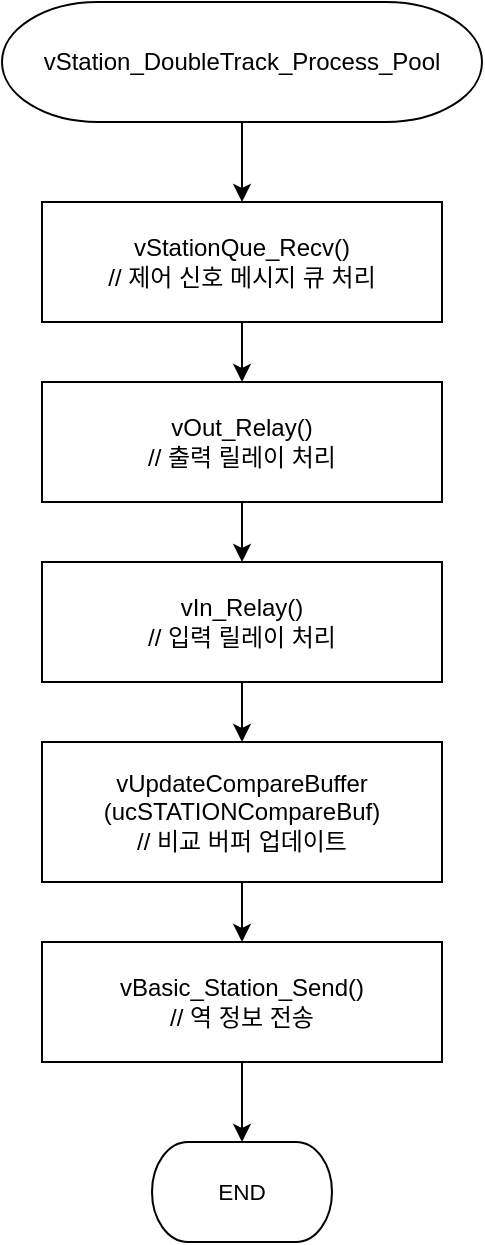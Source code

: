 <mxfile version="20.3.0" type="device" pages="6"><diagram id="Mw72gYNTIxRA7xC1fKOm" name="vStation_DoubleTrack_Process_Pool"><mxGraphModel dx="1209" dy="844" grid="1" gridSize="10" guides="1" tooltips="1" connect="1" arrows="1" fold="1" page="1" pageScale="1" pageWidth="827" pageHeight="1169" math="0" shadow="0"><root><mxCell id="0"/><mxCell id="1" parent="0"/><mxCell id="KJJLPHZBBApVoKO_tD0s-2" value="vStationQue_Recv()&#10;// 제어 신호 메시지 큐 처리" style="rounded=0;whiteSpace=wrap;html=1;strokeWidth=1;fontStyle=0;fillColor=none;strokeColor=#000000;" vertex="1" parent="1"><mxGeometry x="360" y="310" width="200" height="60" as="geometry"/></mxCell><mxCell id="KJJLPHZBBApVoKO_tD0s-3" value="vOut_Relay()&#10;// 출력 릴레이 처리" style="rounded=0;whiteSpace=wrap;html=1;strokeWidth=1;fontStyle=0;fillColor=none;strokeColor=#000000;" vertex="1" parent="1"><mxGeometry x="360" y="400" width="200" height="60" as="geometry"/></mxCell><mxCell id="KJJLPHZBBApVoKO_tD0s-4" value="vIn_Relay()&#10;// 입력 릴레이 처리" style="rounded=0;whiteSpace=wrap;html=1;strokeWidth=1;fontStyle=0;fillColor=none;strokeColor=#000000;" vertex="1" parent="1"><mxGeometry x="360" y="490" width="200" height="60" as="geometry"/></mxCell><mxCell id="KJJLPHZBBApVoKO_tD0s-5" value="vUpdateCompareBuffer&#10;(ucSTATIONCompareBuf)&#10;// 비교 버퍼 업데이트" style="rounded=0;whiteSpace=wrap;html=1;strokeWidth=1;fontStyle=0;fillColor=none;strokeColor=#000000;" vertex="1" parent="1"><mxGeometry x="360" y="580" width="200" height="70" as="geometry"/></mxCell><mxCell id="KJJLPHZBBApVoKO_tD0s-6" value="vBasic_Station_Send()&lt;br&gt;// 역 정보 전송" style="rounded=0;whiteSpace=wrap;html=1;strokeWidth=1;fontStyle=0;fillColor=none;strokeColor=#000000;" vertex="1" parent="1"><mxGeometry x="360" y="680" width="200" height="60" as="geometry"/></mxCell><mxCell id="KJJLPHZBBApVoKO_tD0s-8" value="" style="endArrow=classic;html=1;rounded=0;exitX=0.5;exitY=1;exitDx=0;exitDy=0;entryX=0.5;entryY=0;entryDx=0;entryDy=0;" edge="1" parent="1" target="KJJLPHZBBApVoKO_tD0s-2"><mxGeometry width="50" height="50" relative="1" as="geometry"><mxPoint x="460" y="270" as="sourcePoint"/><mxPoint x="460" y="310" as="targetPoint"/></mxGeometry></mxCell><mxCell id="KJJLPHZBBApVoKO_tD0s-9" value="" style="endArrow=classic;html=1;rounded=0;exitX=0.5;exitY=1;exitDx=0;exitDy=0;entryX=0.5;entryY=0;entryDx=0;entryDy=0;" edge="1" parent="1" source="KJJLPHZBBApVoKO_tD0s-2" target="KJJLPHZBBApVoKO_tD0s-3"><mxGeometry width="50" height="50" relative="1" as="geometry"><mxPoint x="460" y="370" as="sourcePoint"/><mxPoint x="460" y="400" as="targetPoint"/></mxGeometry></mxCell><mxCell id="KJJLPHZBBApVoKO_tD0s-10" value="" style="endArrow=classic;html=1;rounded=0;exitX=0.5;exitY=1;exitDx=0;exitDy=0;entryX=0.5;entryY=0;entryDx=0;entryDy=0;" edge="1" parent="1" source="KJJLPHZBBApVoKO_tD0s-3" target="KJJLPHZBBApVoKO_tD0s-4"><mxGeometry width="50" height="50" relative="1" as="geometry"><mxPoint x="460" y="460" as="sourcePoint"/><mxPoint x="460" y="490" as="targetPoint"/></mxGeometry></mxCell><mxCell id="KJJLPHZBBApVoKO_tD0s-11" value="" style="endArrow=classic;html=1;rounded=0;exitX=0.5;exitY=1;exitDx=0;exitDy=0;entryX=0.5;entryY=0;entryDx=0;entryDy=0;" edge="1" parent="1" source="KJJLPHZBBApVoKO_tD0s-4" target="KJJLPHZBBApVoKO_tD0s-5"><mxGeometry width="50" height="50" relative="1" as="geometry"><mxPoint x="460" y="550" as="sourcePoint"/><mxPoint x="460" y="580" as="targetPoint"/></mxGeometry></mxCell><mxCell id="KJJLPHZBBApVoKO_tD0s-12" value="" style="endArrow=classic;html=1;rounded=0;exitX=0.5;exitY=1;exitDx=0;exitDy=0;entryX=0.5;entryY=0;entryDx=0;entryDy=0;" edge="1" parent="1" source="KJJLPHZBBApVoKO_tD0s-5" target="KJJLPHZBBApVoKO_tD0s-6"><mxGeometry width="50" height="50" relative="1" as="geometry"><mxPoint x="460" y="650" as="sourcePoint"/><mxPoint x="460" y="680" as="targetPoint"/></mxGeometry></mxCell><mxCell id="KJJLPHZBBApVoKO_tD0s-13" value="" style="endArrow=classic;html=1;rounded=0;exitX=0.5;exitY=1;exitDx=0;exitDy=0;entryX=0.5;entryY=0;entryDx=0;entryDy=0;" edge="1" parent="1" source="KJJLPHZBBApVoKO_tD0s-6"><mxGeometry width="50" height="50" relative="1" as="geometry"><mxPoint x="460" y="740" as="sourcePoint"/><mxPoint x="460" y="780" as="targetPoint"/></mxGeometry></mxCell><UserObject label="&lt;div style=&quot;&quot;&gt;&lt;font style=&quot;direction: ltr; line-height: 120%; opacity: 1;&quot;&gt;vStation_DoubleTrack_Process_Pool&lt;br&gt;&lt;/font&gt;&lt;/div&gt;" tags="순서도" id="4Ixcv3dl1I4CXj7AQlyu-1"><mxCell style="verticalAlign=middle;align=center;overflow=width;vsdxID=2;fillColor=#FFFFFF;gradientColor=none;shape=stencil(tVLLDsIgEPwajiQIMfFe638Qu22JCM2Ctv69kK0Rm9qDibeZndkXC1NV6PUATIoQ0V9gNE3smToyKY3rAU1MiKmaqar1CB36m2uIDzo7M7r6e64wUZ4UOUWKB9GdIH4irzWu8B42vRrPScNFXZzN+5mvl3qJXE8mcPRRR+Pdh2Y1dsBTE95a3c0TkBRGgKEIb6wg1/r+ssCXd/vLCgm8z9caa+n6pb48dwrRV1H1Ew==);strokeColor=#000000;spacingTop=-1;spacingBottom=-1;spacingLeft=-1;spacingRight=-1;points=[[0.5,1,0],[0.5,0,0],[0,0.5,0],[1,0.5,0]];labelBackgroundColor=none;rounded=0;html=1;whiteSpace=wrap;strokeWidth=1;fontStyle=0" vertex="1" parent="1"><mxGeometry x="340" y="210" width="240" height="60" as="geometry"/></mxCell></UserObject><UserObject label="&lt;div style=&quot;font-size: 1px&quot;&gt;&lt;font style=&quot;font-size:11.29px;font-family:Arial;color:#000000;direction:ltr;letter-spacing:0px;line-height:120%;opacity:1&quot;&gt;END&lt;br&gt;&lt;/font&gt;&lt;/div&gt;" tags="순서도" id="RFr1fc72QmVReyYDJukI-1"><mxCell style="verticalAlign=middle;align=center;overflow=width;vsdxID=77;fillColor=#FFFFFF;gradientColor=none;shape=stencil(tVLLDsIgEPwajiQIMfFe638Qu22JCM2Ctv69kK0Rm9qDibeZndkXC1NV6PUATIoQ0V9gNE3smToyKY3rAU1MiKmaqar1CB36m2uIDzo7M7r6e64wUZ4UOUWKB9GdIH4irzWu8B42vRrPScNFXZzN+5mvl3qJXE8mcPRRR+Pdh2Y1dsBTE95a3c0TkBRGgKEIb6wg1/r+ssCXd/vLCgm8z9caa+n6pb48dwrRV1H1Ew==);strokeColor=#000000;spacingTop=-1;spacingBottom=-1;spacingLeft=-1;spacingRight=-1;points=[[0.5,1,0],[0.5,0,0],[0,0.5,0],[1,0.5,0]];labelBackgroundColor=none;rounded=0;html=1;whiteSpace=wrap;strokeWidth=1;fontStyle=0" vertex="1" parent="1"><mxGeometry x="415" y="780" width="90" height="50" as="geometry"/></mxCell></UserObject></root></mxGraphModel></diagram><diagram name="vStation_SingleTrack_Process_Pool" id="Uiw_MNGeeiL1A5l9mvgg"><mxGraphModel dx="1209" dy="844" grid="1" gridSize="10" guides="1" tooltips="1" connect="1" arrows="1" fold="1" page="1" pageScale="1" pageWidth="827" pageHeight="1169" math="0" shadow="0"><root><mxCell id="Qdod-6pw_Z5hdFbJLhx--0"/><mxCell id="Qdod-6pw_Z5hdFbJLhx--1" parent="Qdod-6pw_Z5hdFbJLhx--0"/><mxCell id="Qdod-6pw_Z5hdFbJLhx--2" value="vStationQue_Recv()&#10;// 제어 신호 메시지 큐 처리" style="rounded=0;whiteSpace=wrap;html=1;strokeWidth=1;fontStyle=0;fillColor=none;strokeColor=#000000;" vertex="1" parent="Qdod-6pw_Z5hdFbJLhx--1"><mxGeometry x="360" y="310" width="200" height="60" as="geometry"/></mxCell><mxCell id="Qdod-6pw_Z5hdFbJLhx--3" value="vOut_Relay()&#10;// 출력 릴레이 처리" style="rounded=0;whiteSpace=wrap;html=1;strokeWidth=1;fontStyle=0;fillColor=none;strokeColor=#000000;" vertex="1" parent="Qdod-6pw_Z5hdFbJLhx--1"><mxGeometry x="360" y="400" width="200" height="60" as="geometry"/></mxCell><mxCell id="Qdod-6pw_Z5hdFbJLhx--4" value="vIn_Relay()&#10;// 입력 릴레이 처리" style="rounded=0;whiteSpace=wrap;html=1;strokeWidth=1;fontStyle=0;fillColor=none;strokeColor=#000000;" vertex="1" parent="Qdod-6pw_Z5hdFbJLhx--1"><mxGeometry x="360" y="490" width="200" height="60" as="geometry"/></mxCell><mxCell id="Qdod-6pw_Z5hdFbJLhx--5" value="vUpdateCompareBuffer&lt;br&gt;(ucSTA_SingleTrackCompareBuf)&lt;br&gt;// 비교 버퍼 업데이트" style="rounded=0;whiteSpace=wrap;html=1;strokeWidth=1;fontStyle=0;fillColor=none;strokeColor=#000000;" vertex="1" parent="Qdod-6pw_Z5hdFbJLhx--1"><mxGeometry x="360" y="580" width="200" height="70" as="geometry"/></mxCell><mxCell id="Qdod-6pw_Z5hdFbJLhx--6" value="vBasic_Station_Send()&lt;br&gt;// 역 정보 전송" style="rounded=0;whiteSpace=wrap;html=1;strokeWidth=1;fontStyle=0;fillColor=none;strokeColor=#000000;" vertex="1" parent="Qdod-6pw_Z5hdFbJLhx--1"><mxGeometry x="360" y="680" width="200" height="60" as="geometry"/></mxCell><mxCell id="Qdod-6pw_Z5hdFbJLhx--7" value="" style="endArrow=classic;html=1;rounded=0;exitX=0.5;exitY=1;exitDx=0;exitDy=0;entryX=0.5;entryY=0;entryDx=0;entryDy=0;" edge="1" parent="Qdod-6pw_Z5hdFbJLhx--1" target="Qdod-6pw_Z5hdFbJLhx--2"><mxGeometry width="50" height="50" relative="1" as="geometry"><mxPoint x="460" y="270" as="sourcePoint"/><mxPoint x="460" y="310" as="targetPoint"/></mxGeometry></mxCell><mxCell id="Qdod-6pw_Z5hdFbJLhx--8" value="" style="endArrow=classic;html=1;rounded=0;exitX=0.5;exitY=1;exitDx=0;exitDy=0;entryX=0.5;entryY=0;entryDx=0;entryDy=0;" edge="1" parent="Qdod-6pw_Z5hdFbJLhx--1" source="Qdod-6pw_Z5hdFbJLhx--2" target="Qdod-6pw_Z5hdFbJLhx--3"><mxGeometry width="50" height="50" relative="1" as="geometry"><mxPoint x="460" y="370" as="sourcePoint"/><mxPoint x="460" y="400" as="targetPoint"/></mxGeometry></mxCell><mxCell id="Qdod-6pw_Z5hdFbJLhx--9" value="" style="endArrow=classic;html=1;rounded=0;exitX=0.5;exitY=1;exitDx=0;exitDy=0;entryX=0.5;entryY=0;entryDx=0;entryDy=0;" edge="1" parent="Qdod-6pw_Z5hdFbJLhx--1" source="Qdod-6pw_Z5hdFbJLhx--3" target="Qdod-6pw_Z5hdFbJLhx--4"><mxGeometry width="50" height="50" relative="1" as="geometry"><mxPoint x="460" y="460" as="sourcePoint"/><mxPoint x="460" y="490" as="targetPoint"/></mxGeometry></mxCell><mxCell id="Qdod-6pw_Z5hdFbJLhx--10" value="" style="endArrow=classic;html=1;rounded=0;exitX=0.5;exitY=1;exitDx=0;exitDy=0;entryX=0.5;entryY=0;entryDx=0;entryDy=0;" edge="1" parent="Qdod-6pw_Z5hdFbJLhx--1" source="Qdod-6pw_Z5hdFbJLhx--4" target="Qdod-6pw_Z5hdFbJLhx--5"><mxGeometry width="50" height="50" relative="1" as="geometry"><mxPoint x="460" y="550" as="sourcePoint"/><mxPoint x="460" y="580" as="targetPoint"/></mxGeometry></mxCell><mxCell id="Qdod-6pw_Z5hdFbJLhx--11" value="" style="endArrow=classic;html=1;rounded=0;exitX=0.5;exitY=1;exitDx=0;exitDy=0;entryX=0.5;entryY=0;entryDx=0;entryDy=0;" edge="1" parent="Qdod-6pw_Z5hdFbJLhx--1" source="Qdod-6pw_Z5hdFbJLhx--5" target="Qdod-6pw_Z5hdFbJLhx--6"><mxGeometry width="50" height="50" relative="1" as="geometry"><mxPoint x="460" y="650" as="sourcePoint"/><mxPoint x="460" y="680" as="targetPoint"/></mxGeometry></mxCell><mxCell id="Qdod-6pw_Z5hdFbJLhx--12" value="" style="endArrow=classic;html=1;rounded=0;exitX=0.5;exitY=1;exitDx=0;exitDy=0;entryX=0.5;entryY=0;entryDx=0;entryDy=0;" edge="1" parent="Qdod-6pw_Z5hdFbJLhx--1" source="Qdod-6pw_Z5hdFbJLhx--6"><mxGeometry width="50" height="50" relative="1" as="geometry"><mxPoint x="460" y="740" as="sourcePoint"/><mxPoint x="460" y="780" as="targetPoint"/></mxGeometry></mxCell><UserObject label="&lt;div style=&quot;&quot;&gt;&lt;font style=&quot;direction: ltr; line-height: 120%; opacity: 1;&quot;&gt;vStation_SingleTrack_Process_Pool&lt;br&gt;&lt;/font&gt;&lt;/div&gt;" tags="순서도" id="Qdod-6pw_Z5hdFbJLhx--13"><mxCell style="verticalAlign=middle;align=center;overflow=width;vsdxID=2;fillColor=#FFFFFF;gradientColor=none;shape=stencil(tVLLDsIgEPwajiQIMfFe638Qu22JCM2Ctv69kK0Rm9qDibeZndkXC1NV6PUATIoQ0V9gNE3smToyKY3rAU1MiKmaqar1CB36m2uIDzo7M7r6e64wUZ4UOUWKB9GdIH4irzWu8B42vRrPScNFXZzN+5mvl3qJXE8mcPRRR+Pdh2Y1dsBTE95a3c0TkBRGgKEIb6wg1/r+ssCXd/vLCgm8z9caa+n6pb48dwrRV1H1Ew==);strokeColor=#000000;spacingTop=-1;spacingBottom=-1;spacingLeft=-1;spacingRight=-1;points=[[0.5,1,0],[0.5,0,0],[0,0.5,0],[1,0.5,0]];labelBackgroundColor=none;rounded=0;html=1;whiteSpace=wrap;strokeWidth=1;fontStyle=0" vertex="1" parent="Qdod-6pw_Z5hdFbJLhx--1"><mxGeometry x="340" y="210" width="240" height="60" as="geometry"/></mxCell></UserObject><UserObject label="&lt;div style=&quot;font-size: 1px&quot;&gt;&lt;font style=&quot;font-size:11.29px;font-family:Arial;color:#000000;direction:ltr;letter-spacing:0px;line-height:120%;opacity:1&quot;&gt;END&lt;br&gt;&lt;/font&gt;&lt;/div&gt;" tags="순서도" id="Qdod-6pw_Z5hdFbJLhx--14"><mxCell style="verticalAlign=middle;align=center;overflow=width;vsdxID=77;fillColor=#FFFFFF;gradientColor=none;shape=stencil(tVLLDsIgEPwajiQIMfFe638Qu22JCM2Ctv69kK0Rm9qDibeZndkXC1NV6PUATIoQ0V9gNE3smToyKY3rAU1MiKmaqar1CB36m2uIDzo7M7r6e64wUZ4UOUWKB9GdIH4irzWu8B42vRrPScNFXZzN+5mvl3qJXE8mcPRRR+Pdh2Y1dsBTE95a3c0TkBRGgKEIb6wg1/r+ssCXd/vLCgm8z9caa+n6pb48dwrRV1H1Ew==);strokeColor=#000000;spacingTop=-1;spacingBottom=-1;spacingLeft=-1;spacingRight=-1;points=[[0.5,1,0],[0.5,0,0],[0,0.5,0],[1,0.5,0]];labelBackgroundColor=none;rounded=0;html=1;whiteSpace=wrap;strokeWidth=1;fontStyle=0" vertex="1" parent="Qdod-6pw_Z5hdFbJLhx--1"><mxGeometry x="415" y="780" width="90" height="50" as="geometry"/></mxCell></UserObject></root></mxGraphModel></diagram><diagram name="vChExecSync_Init" id="bdCfb8FWBHCr7uXkilcj"><mxGraphModel dx="1209" dy="844" grid="1" gridSize="10" guides="1" tooltips="1" connect="1" arrows="1" fold="1" page="1" pageScale="1" pageWidth="827" pageHeight="1169" math="0" shadow="0"><root><mxCell id="Antgt9Td4QdXF7Bq9J9U-0"/><mxCell id="Antgt9Td4QdXF7Bq9J9U-1" parent="Antgt9Td4QdXF7Bq9J9U-0"/><mxCell id="Antgt9Td4QdXF7Bq9J9U-2" value="DBG_PRINTF_INFO&lt;br&gt;(&quot;[SYNC] period,start_to,end_to...&quot;);" style="rounded=0;whiteSpace=wrap;html=1;strokeWidth=1;fontStyle=0;fillColor=none;strokeColor=#000000;" vertex="1" parent="Antgt9Td4QdXF7Bq9J9U-1"><mxGeometry x="360" y="310" width="200" height="60" as="geometry"/></mxCell><mxCell id="Antgt9Td4QdXF7Bq9J9U-3" value="vChannelSync_Init()&lt;br&gt;//&amp;nbsp;채널 동기화를 위한 초기 설정" style="rounded=0;whiteSpace=wrap;html=1;strokeWidth=1;fontStyle=0;fillColor=none;strokeColor=#000000;" vertex="1" parent="Antgt9Td4QdXF7Bq9J9U-1"><mxGeometry x="360" y="400" width="200" height="60" as="geometry"/></mxCell><mxCell id="Antgt9Td4QdXF7Bq9J9U-7" value="" style="endArrow=classic;html=1;rounded=0;exitX=0.5;exitY=1;exitDx=0;exitDy=0;entryX=0.5;entryY=0;entryDx=0;entryDy=0;exitPerimeter=0;" edge="1" parent="Antgt9Td4QdXF7Bq9J9U-1" target="Antgt9Td4QdXF7Bq9J9U-2" source="Antgt9Td4QdXF7Bq9J9U-13"><mxGeometry width="50" height="50" relative="1" as="geometry"><mxPoint x="460" y="270" as="sourcePoint"/><mxPoint x="460" y="310" as="targetPoint"/></mxGeometry></mxCell><mxCell id="Antgt9Td4QdXF7Bq9J9U-8" value="" style="endArrow=classic;html=1;rounded=0;exitX=0.5;exitY=1;exitDx=0;exitDy=0;entryX=0.5;entryY=0;entryDx=0;entryDy=0;" edge="1" parent="Antgt9Td4QdXF7Bq9J9U-1" source="Antgt9Td4QdXF7Bq9J9U-2" target="Antgt9Td4QdXF7Bq9J9U-3"><mxGeometry width="50" height="50" relative="1" as="geometry"><mxPoint x="460" y="370" as="sourcePoint"/><mxPoint x="460" y="400" as="targetPoint"/></mxGeometry></mxCell><mxCell id="Antgt9Td4QdXF7Bq9J9U-12" value="" style="endArrow=classic;html=1;rounded=0;exitX=0.5;exitY=1;exitDx=0;exitDy=0;entryX=0.5;entryY=0;entryDx=0;entryDy=0;entryPerimeter=0;" edge="1" parent="Antgt9Td4QdXF7Bq9J9U-1" source="Antgt9Td4QdXF7Bq9J9U-3" target="Antgt9Td4QdXF7Bq9J9U-14"><mxGeometry width="50" height="50" relative="1" as="geometry"><mxPoint x="460" y="740" as="sourcePoint"/><mxPoint x="460" y="780" as="targetPoint"/></mxGeometry></mxCell><UserObject label="&lt;div style=&quot;&quot;&gt;&lt;font style=&quot;direction: ltr; line-height: 120%; opacity: 1;&quot;&gt;vChExecSync_Init&lt;br&gt;&lt;/font&gt;&lt;/div&gt;" tags="순서도" id="Antgt9Td4QdXF7Bq9J9U-13"><mxCell style="verticalAlign=middle;align=center;overflow=width;vsdxID=2;fillColor=#FFFFFF;gradientColor=none;shape=stencil(tVLLDsIgEPwajiQIMfFe638Qu22JCM2Ctv69kK0Rm9qDibeZndkXC1NV6PUATIoQ0V9gNE3smToyKY3rAU1MiKmaqar1CB36m2uIDzo7M7r6e64wUZ4UOUWKB9GdIH4irzWu8B42vRrPScNFXZzN+5mvl3qJXE8mcPRRR+Pdh2Y1dsBTE95a3c0TkBRGgKEIb6wg1/r+ssCXd/vLCgm8z9caa+n6pb48dwrRV1H1Ew==);strokeColor=#000000;spacingTop=-1;spacingBottom=-1;spacingLeft=-1;spacingRight=-1;points=[[0.5,1,0],[0.5,0,0],[0,0.5,0],[1,0.5,0]];labelBackgroundColor=none;rounded=0;html=1;whiteSpace=wrap;strokeWidth=1;fontStyle=0" vertex="1" parent="Antgt9Td4QdXF7Bq9J9U-1"><mxGeometry x="400" y="230" width="120" height="50" as="geometry"/></mxCell></UserObject><UserObject label="&lt;div style=&quot;font-size: 1px&quot;&gt;&lt;font style=&quot;font-size:11.29px;font-family:Arial;color:#000000;direction:ltr;letter-spacing:0px;line-height:120%;opacity:1&quot;&gt;END&lt;br&gt;&lt;/font&gt;&lt;/div&gt;" tags="순서도" id="Antgt9Td4QdXF7Bq9J9U-14"><mxCell style="verticalAlign=middle;align=center;overflow=width;vsdxID=77;fillColor=#FFFFFF;gradientColor=none;shape=stencil(tVLLDsIgEPwajiQIMfFe638Qu22JCM2Ctv69kK0Rm9qDibeZndkXC1NV6PUATIoQ0V9gNE3smToyKY3rAU1MiKmaqar1CB36m2uIDzo7M7r6e64wUZ4UOUWKB9GdIH4irzWu8B42vRrPScNFXZzN+5mvl3qJXE8mcPRRR+Pdh2Y1dsBTE95a3c0TkBRGgKEIb6wg1/r+ssCXd/vLCgm8z9caa+n6pb48dwrRV1H1Ew==);strokeColor=#000000;spacingTop=-1;spacingBottom=-1;spacingLeft=-1;spacingRight=-1;points=[[0.5,1,0],[0.5,0,0],[0,0.5,0],[1,0.5,0]];labelBackgroundColor=none;rounded=0;html=1;whiteSpace=wrap;strokeWidth=1;fontStyle=0" vertex="1" parent="Antgt9Td4QdXF7Bq9J9U-1"><mxGeometry x="415" y="500" width="90" height="50" as="geometry"/></mxCell></UserObject></root></mxGraphModel></diagram><diagram id="IQazIqmm4oXtg7Vv5yco" name="prvStaProcessTask"><mxGraphModel dx="1209" dy="844" grid="1" gridSize="10" guides="1" tooltips="1" connect="1" arrows="1" fold="1" page="1" pageScale="1" pageWidth="827" pageHeight="1169" math="0" shadow="0"><root><mxCell id="0"/><mxCell id="1" parent="0"/><mxCell id="qOoK12TqMfh2-CcA3ukz-3" value="DBG_PRINTF_INFO:&#10;&quot;Start prvStaProcessTask&quot;" style="rounded=0;whiteSpace=wrap;html=1;strokeWidth=1;fontStyle=0;fillColor=none;strokeColor=#000000;" vertex="1" parent="1"><mxGeometry x="490" y="310" width="200" height="50" as="geometry"/></mxCell><mxCell id="qOoK12TqMfh2-CcA3ukz-4" value="vInit_Relay_common()" style="rounded=0;whiteSpace=wrap;html=1;strokeWidth=1;fontStyle=0;fillColor=none;strokeColor=#000000;" vertex="1" parent="1"><mxGeometry x="490" y="380" width="200" height="40" as="geometry"/></mxCell><mxCell id="qOoK12TqMfh2-CcA3ukz-5" value="ucTrack = ucGet_Station_RailTrackSet()" style="rounded=0;whiteSpace=wrap;html=1;strokeWidth=1;fontStyle=0;fillColor=none;strokeColor=#000000;" vertex="1" parent="1"><mxGeometry x="490" y="440" width="200" height="40" as="geometry"/></mxCell><mxCell id="qOoK12TqMfh2-CcA3ukz-6" value="ucTrack == 1U ||&#10;ucTrack == 2U ?" style="rhombus;whiteSpace=wrap;html=1;strokeWidth=1;fontStyle=0;fillColor=none;strokeColor=#000000;" vertex="1" parent="1"><mxGeometry x="510" y="500" width="160" height="80" as="geometry"/></mxCell><mxCell id="qOoK12TqMfh2-CcA3ukz-7" value="복선 초기화:&#10;• memset(ucSTATIONCompareBuf)&#10;• vUpdateCompareBuffer()&#10;• bSetCompareBuffer()&#10;• bTriggerCompare()" style="rounded=0;whiteSpace=wrap;html=1;strokeWidth=1;fontStyle=0;fillColor=none;strokeColor=#000000;" vertex="1" parent="1"><mxGeometry x="290" y="670" width="200" height="100" as="geometry"/></mxCell><mxCell id="qOoK12TqMfh2-CcA3ukz-8" value="ucTrack == 3U ?" style="rhombus;whiteSpace=wrap;html=1;strokeWidth=1;fontStyle=0;fillColor=none;strokeColor=#000000;" vertex="1" parent="1"><mxGeometry x="740" y="620" width="120" height="60" as="geometry"/></mxCell><mxCell id="qOoK12TqMfh2-CcA3ukz-9" value="단선 초기화:&#10;• memset(ucSTA_SingleTrackCompareBuf)&#10;• bSetCompareBuffer()&#10;• bTriggerCompare()" style="rounded=0;whiteSpace=wrap;html=1;strokeWidth=1;fontStyle=0;fillColor=none;strokeColor=#000000;" vertex="1" parent="1"><mxGeometry x="675" y="720" width="250" height="90" as="geometry"/></mxCell><mxCell id="qOoK12TqMfh2-CcA3ukz-10" value="// 기타 트랙&#10;(구현 없음)" style="rounded=0;whiteSpace=wrap;html=1;strokeWidth=1;fontStyle=0;fillColor=#f8f8f8;strokeColor=#000000;" vertex="1" parent="1"><mxGeometry x="960" y="630" width="120" height="50" as="geometry"/></mxCell><mxCell id="qOoK12TqMfh2-CcA3ukz-11" value="vChExecSync_Init()&#10;lastWake = xTaskGetTickCount()&#10;fail_cnt = 0U" style="rounded=0;whiteSpace=wrap;html=1;strokeWidth=1;fontStyle=0;fillColor=none;strokeColor=#000000;" vertex="1" parent="1"><mxGeometry x="490" y="850" width="200" height="70" as="geometry"/></mxCell><mxCell id="qOoK12TqMfh2-CcA3ukz-12" value="=== 메인 루프 (for(;;)) ===" style="rounded=0;whiteSpace=wrap;html=1;strokeWidth=1;fontStyle=0;fillColor=none;strokeColor=#000000;" vertex="1" parent="1"><mxGeometry x="490" y="950" width="200" height="30" as="geometry"/></mxCell><mxCell id="qOoK12TqMfh2-CcA3ukz-13" value="bChannelSync_Start&#10;(SYNC_START_TO_MS) ?" style="rhombus;whiteSpace=wrap;html=1;strokeWidth=1;fontStyle=0;fillColor=none;strokeColor=#000000;" vertex="1" parent="1"><mxGeometry x="490" y="1010" width="200" height="80" as="geometry"/></mxCell><mxCell id="qOoK12TqMfh2-CcA3ukz-14" value="ucTrack = ucGet_Station_RailTrackSet()" style="rounded=0;whiteSpace=wrap;html=1;strokeWidth=1;fontStyle=0;fillColor=none;strokeColor=#000000;" vertex="1" parent="1"><mxGeometry x="490" y="1130" width="200" height="40" as="geometry"/></mxCell><mxCell id="qOoK12TqMfh2-CcA3ukz-15" value="ucTrack == 1U ||&#10;ucTrack == 2U ?" style="rhombus;whiteSpace=wrap;html=1;strokeWidth=1;fontStyle=0;fillColor=none;strokeColor=#000000;" vertex="1" parent="1"><mxGeometry x="510" y="1200" width="160" height="80" as="geometry"/></mxCell><mxCell id="qOoK12TqMfh2-CcA3ukz-16" value="vStation_DoubleTrack_Process_Pool" style="rounded=0;whiteSpace=wrap;html=1;strokeWidth=1;fontStyle=0;fillColor=none;strokeColor=#000000;" vertex="1" parent="1"><mxGeometry x="300" y="1360" width="230" height="50" as="geometry"/></mxCell><mxCell id="qOoK12TqMfh2-CcA3ukz-17" value="ucTrack == 3U ?" style="rhombus;whiteSpace=wrap;html=1;strokeWidth=1;fontStyle=0;fillColor=none;strokeColor=#000000;" vertex="1" parent="1"><mxGeometry x="740" y="1320" width="120" height="60" as="geometry"/></mxCell><mxCell id="qOoK12TqMfh2-CcA3ukz-18" value="vStation_SingleTrack_Process_Pool" style="rounded=0;whiteSpace=wrap;html=1;strokeWidth=1;fontStyle=0;fillColor=none;strokeColor=#000000;" vertex="1" parent="1"><mxGeometry x="685" y="1420" width="230" height="50" as="geometry"/></mxCell><mxCell id="qOoK12TqMfh2-CcA3ukz-19" value="DBG_PRINTF_ERROR:&#10;&quot;ucGet_Station_RailTrackSet ERROR&quot;" style="rounded=0;whiteSpace=wrap;html=1;strokeWidth=1;fontStyle=0;fillColor=none;strokeColor=#000000;" vertex="1" parent="1"><mxGeometry x="1000" y="1320" width="200" height="60" as="geometry"/></mxCell><mxCell id="qOoK12TqMfh2-CcA3ukz-20" value="uxStaProcLoops++" style="rounded=0;whiteSpace=wrap;html=1;strokeWidth=1;fontStyle=0;fillColor=none;strokeColor=#000000;" vertex="1" parent="1"><mxGeometry x="490" y="1510" width="200" height="40" as="geometry"/></mxCell><mxCell id="qOoK12TqMfh2-CcA3ukz-21" value="bChannelSync_End&#10;(SYNC_END_TO_MS) ?" style="rhombus;whiteSpace=wrap;html=1;strokeWidth=1;fontStyle=0;fillColor=none;strokeColor=#000000;" vertex="1" parent="1"><mxGeometry x="510" y="1580" width="160" height="80" as="geometry"/></mxCell><mxCell id="qOoK12TqMfh2-CcA3ukz-22" value="fail_cnt = 0U" style="rounded=0;whiteSpace=wrap;html=1;strokeWidth=1;fontStyle=0;fillColor=none;strokeColor=#000000;" vertex="1" parent="1"><mxGeometry x="340" y="1690" width="100" height="40" as="geometry"/></mxCell><mxCell id="qOoK12TqMfh2-CcA3ukz-23" value="fail_cnt++" style="rounded=0;whiteSpace=wrap;html=1;strokeWidth=1;fontStyle=0;fillColor=none;strokeColor=#000000;" vertex="1" parent="1"><mxGeometry x="747" y="1700" width="80" height="40" as="geometry"/></mxCell><mxCell id="qOoK12TqMfh2-CcA3ukz-24" value="fail_cnt++" style="rounded=0;whiteSpace=wrap;html=1;strokeWidth=1;fontStyle=0;fillColor=none;strokeColor=#000000;" vertex="1" parent="1"><mxGeometry x="1220" y="1030" width="80" height="40" as="geometry"/></mxCell><mxCell id="qOoK12TqMfh2-CcA3ukz-25" value="fail_cnt &gt;= 5U ?" style="rhombus;whiteSpace=wrap;html=1;strokeWidth=1;fontStyle=0;fillColor=none;strokeColor=#000000;" vertex="1" parent="1"><mxGeometry x="510" y="1770" width="160" height="60" as="geometry"/></mxCell><mxCell id="qOoK12TqMfh2-CcA3ukz-26" value="DBG_PRINTF_ERROR:&#10;&quot;consecutive fail -&gt; SAFE&quot;&#10;fail_cnt = 0U" style="rounded=0;whiteSpace=wrap;html=1;strokeWidth=1;fontStyle=0;fillColor=none;strokeColor=#000000;" vertex="1" parent="1"><mxGeometry x="827" y="1880" width="180" height="70" as="geometry"/></mxCell><mxCell id="qOoK12TqMfh2-CcA3ukz-27" value="vChannelSync_EndOfCycleDelay&#10;(&amp;lastWake, CYCLE_PERIOD_MS)" style="rounded=0;whiteSpace=wrap;html=1;strokeWidth=1;fontStyle=0;fillColor=none;strokeColor=#000000;" vertex="1" parent="1"><mxGeometry x="460" y="1960" width="260" height="60" as="geometry"/></mxCell><mxCell id="qOoK12TqMfh2-CcA3ukz-29" value="" style="endArrow=classic;html=1;rounded=0;exitX=0.5;exitY=1;exitDx=0;exitDy=0;entryX=0.5;entryY=0;entryDx=0;entryDy=0;exitPerimeter=0;" edge="1" parent="1" source="ljfKmkikBSQ7D4cgTLe1-1" target="qOoK12TqMfh2-CcA3ukz-3"><mxGeometry width="50" height="50" relative="1" as="geometry"><mxPoint x="590" y="290" as="sourcePoint"/><mxPoint x="590" y="310" as="targetPoint"/></mxGeometry></mxCell><mxCell id="qOoK12TqMfh2-CcA3ukz-30" value="" style="endArrow=classic;html=1;rounded=0;exitX=0.5;exitY=1;exitDx=0;exitDy=0;entryX=0.5;entryY=0;entryDx=0;entryDy=0;" edge="1" parent="1" source="qOoK12TqMfh2-CcA3ukz-3" target="qOoK12TqMfh2-CcA3ukz-4"><mxGeometry width="50" height="50" relative="1" as="geometry"><mxPoint x="590" y="360" as="sourcePoint"/><mxPoint x="590" y="380" as="targetPoint"/></mxGeometry></mxCell><mxCell id="qOoK12TqMfh2-CcA3ukz-31" value="" style="endArrow=classic;html=1;rounded=0;exitX=0.5;exitY=1;exitDx=0;exitDy=0;entryX=0.5;entryY=0;entryDx=0;entryDy=0;" edge="1" parent="1" source="qOoK12TqMfh2-CcA3ukz-4" target="qOoK12TqMfh2-CcA3ukz-5"><mxGeometry width="50" height="50" relative="1" as="geometry"><mxPoint x="590" y="420" as="sourcePoint"/><mxPoint x="590" y="440" as="targetPoint"/></mxGeometry></mxCell><mxCell id="qOoK12TqMfh2-CcA3ukz-32" value="" style="endArrow=classic;html=1;rounded=0;exitX=0.5;exitY=1;exitDx=0;exitDy=0;entryX=0.5;entryY=0;entryDx=0;entryDy=0;" edge="1" parent="1" source="qOoK12TqMfh2-CcA3ukz-5" target="qOoK12TqMfh2-CcA3ukz-6"><mxGeometry width="50" height="50" relative="1" as="geometry"><mxPoint x="590" y="480" as="sourcePoint"/><mxPoint x="590" y="500" as="targetPoint"/></mxGeometry></mxCell><mxCell id="qOoK12TqMfh2-CcA3ukz-33" value="YES (복선)" style="endArrow=classic;html=1;rounded=0;exitX=0;exitY=1;exitDx=0;exitDy=0;entryX=0.5;entryY=0;entryDx=0;entryDy=0;" edge="1" parent="1" source="qOoK12TqMfh2-CcA3ukz-6" target="qOoK12TqMfh2-CcA3ukz-7"><mxGeometry width="50" height="50" relative="1" as="geometry"><mxPoint x="510" y="580" as="sourcePoint"/><mxPoint x="340" y="620" as="targetPoint"/></mxGeometry></mxCell><mxCell id="qOoK12TqMfh2-CcA3ukz-34" value="NO" style="endArrow=classic;html=1;rounded=0;exitX=1;exitY=1;exitDx=0;exitDy=0;entryX=0;entryY=0;entryDx=0;entryDy=0;" edge="1" parent="1" source="qOoK12TqMfh2-CcA3ukz-6" target="qOoK12TqMfh2-CcA3ukz-8"><mxGeometry width="50" height="50" relative="1" as="geometry"><mxPoint x="670" y="580" as="sourcePoint"/><mxPoint x="740" y="620" as="targetPoint"/></mxGeometry></mxCell><mxCell id="qOoK12TqMfh2-CcA3ukz-35" value="YES (단선)" style="endArrow=classic;html=1;rounded=0;exitX=0.5;exitY=1;exitDx=0;exitDy=0;entryX=0.5;entryY=0;entryDx=0;entryDy=0;" edge="1" parent="1" source="qOoK12TqMfh2-CcA3ukz-8" target="qOoK12TqMfh2-CcA3ukz-9"><mxGeometry width="50" height="50" relative="1" as="geometry"><mxPoint x="800" y="680" as="sourcePoint"/><mxPoint x="800" y="720" as="targetPoint"/></mxGeometry></mxCell><mxCell id="qOoK12TqMfh2-CcA3ukz-36" value="NO (기타)" style="endArrow=classic;html=1;rounded=0;exitX=1;exitY=0.5;exitDx=0;exitDy=0;entryX=0;entryY=0.5;entryDx=0;entryDy=0;" edge="1" parent="1" source="qOoK12TqMfh2-CcA3ukz-8" target="qOoK12TqMfh2-CcA3ukz-10"><mxGeometry width="50" height="50" relative="1" as="geometry"><mxPoint x="860" y="650" as="sourcePoint"/><mxPoint x="920" y="745" as="targetPoint"/></mxGeometry></mxCell><mxCell id="qOoK12TqMfh2-CcA3ukz-37" value="" style="endArrow=classic;html=1;rounded=0;exitX=0.5;exitY=1;exitDx=0;exitDy=0;entryX=0;entryY=0;entryDx=0;entryDy=0;" edge="1" parent="1" source="qOoK12TqMfh2-CcA3ukz-7" target="qOoK12TqMfh2-CcA3ukz-11"><mxGeometry width="50" height="50" relative="1" as="geometry"><mxPoint x="340" y="720" as="sourcePoint"/><mxPoint x="490" y="850" as="targetPoint"/></mxGeometry></mxCell><mxCell id="qOoK12TqMfh2-CcA3ukz-38" value="" style="endArrow=classic;html=1;rounded=0;exitX=0.5;exitY=1;exitDx=0;exitDy=0;entryX=1;entryY=0;entryDx=0;entryDy=0;" edge="1" parent="1" source="qOoK12TqMfh2-CcA3ukz-9" target="qOoK12TqMfh2-CcA3ukz-11"><mxGeometry width="50" height="50" relative="1" as="geometry"><mxPoint x="800" y="810" as="sourcePoint"/><mxPoint x="690" y="850" as="targetPoint"/></mxGeometry></mxCell><mxCell id="qOoK12TqMfh2-CcA3ukz-39" value="" style="endArrow=classic;html=1;rounded=0;exitX=0.5;exitY=1;exitDx=0;exitDy=0;entryX=1;entryY=0.5;entryDx=0;entryDy=0;" edge="1" parent="1" source="qOoK12TqMfh2-CcA3ukz-10" target="qOoK12TqMfh2-CcA3ukz-11"><mxGeometry width="50" height="50" relative="1" as="geometry"><mxPoint x="980" y="770" as="sourcePoint"/><mxPoint x="690" y="850" as="targetPoint"/><Array as="points"><mxPoint x="1020" y="885"/><mxPoint x="770" y="885"/></Array></mxGeometry></mxCell><mxCell id="qOoK12TqMfh2-CcA3ukz-40" value="" style="endArrow=classic;html=1;rounded=0;exitX=0.5;exitY=1;exitDx=0;exitDy=0;entryX=0.5;entryY=0;entryDx=0;entryDy=0;" edge="1" parent="1" source="qOoK12TqMfh2-CcA3ukz-11" target="qOoK12TqMfh2-CcA3ukz-12"><mxGeometry width="50" height="50" relative="1" as="geometry"><mxPoint x="590" y="920" as="sourcePoint"/><mxPoint x="590" y="950" as="targetPoint"/></mxGeometry></mxCell><mxCell id="qOoK12TqMfh2-CcA3ukz-41" value="" style="endArrow=classic;html=1;rounded=0;exitX=0.5;exitY=1;exitDx=0;exitDy=0;entryX=0.5;entryY=0;entryDx=0;entryDy=0;" edge="1" parent="1" source="qOoK12TqMfh2-CcA3ukz-12" target="qOoK12TqMfh2-CcA3ukz-13"><mxGeometry width="50" height="50" relative="1" as="geometry"><mxPoint x="590" y="980" as="sourcePoint"/><mxPoint x="590" y="1010" as="targetPoint"/></mxGeometry></mxCell><mxCell id="qOoK12TqMfh2-CcA3ukz-42" value="YES (동기 성공)" style="endArrow=classic;html=1;rounded=0;exitX=0.5;exitY=1;exitDx=0;exitDy=0;entryX=0.5;entryY=0;entryDx=0;entryDy=0;" edge="1" parent="1" source="qOoK12TqMfh2-CcA3ukz-13" target="qOoK12TqMfh2-CcA3ukz-14"><mxGeometry width="50" height="50" relative="1" as="geometry"><mxPoint x="590" y="1090" as="sourcePoint"/><mxPoint x="590" y="1130" as="targetPoint"/></mxGeometry></mxCell><mxCell id="qOoK12TqMfh2-CcA3ukz-43" value="NO (타임아웃)" style="endArrow=classic;html=1;rounded=0;exitX=1;exitY=0.5;exitDx=0;exitDy=0;entryX=0;entryY=0.5;entryDx=0;entryDy=0;" edge="1" parent="1" source="qOoK12TqMfh2-CcA3ukz-13" target="qOoK12TqMfh2-CcA3ukz-24"><mxGeometry width="50" height="50" relative="1" as="geometry"><mxPoint x="670" y="1050" as="sourcePoint"/><mxPoint x="840" y="1070" as="targetPoint"/></mxGeometry></mxCell><mxCell id="qOoK12TqMfh2-CcA3ukz-44" value="" style="endArrow=classic;html=1;rounded=0;exitX=0.5;exitY=1;exitDx=0;exitDy=0;entryX=0.5;entryY=0;entryDx=0;entryDy=0;" edge="1" parent="1" source="qOoK12TqMfh2-CcA3ukz-14" target="qOoK12TqMfh2-CcA3ukz-15"><mxGeometry width="50" height="50" relative="1" as="geometry"><mxPoint x="590" y="1170" as="sourcePoint"/><mxPoint x="590" y="1200" as="targetPoint"/></mxGeometry></mxCell><mxCell id="qOoK12TqMfh2-CcA3ukz-45" value="YES (복선)" style="endArrow=classic;html=1;rounded=0;exitX=0;exitY=1;exitDx=0;exitDy=0;entryX=0.5;entryY=0;entryDx=0;entryDy=0;" edge="1" parent="1" source="qOoK12TqMfh2-CcA3ukz-15" target="qOoK12TqMfh2-CcA3ukz-16"><mxGeometry width="50" height="50" relative="1" as="geometry"><mxPoint x="510" y="1280" as="sourcePoint"/><mxPoint x="390" y="1320" as="targetPoint"/></mxGeometry></mxCell><mxCell id="qOoK12TqMfh2-CcA3ukz-46" value="NO" style="endArrow=classic;html=1;rounded=0;exitX=1;exitY=1;exitDx=0;exitDy=0;entryX=0;entryY=0;entryDx=0;entryDy=0;" edge="1" parent="1" source="qOoK12TqMfh2-CcA3ukz-15" target="qOoK12TqMfh2-CcA3ukz-17"><mxGeometry width="50" height="50" relative="1" as="geometry"><mxPoint x="670" y="1280" as="sourcePoint"/><mxPoint x="740" y="1320" as="targetPoint"/></mxGeometry></mxCell><mxCell id="qOoK12TqMfh2-CcA3ukz-47" value="YES (단선)" style="endArrow=classic;html=1;rounded=0;exitX=0.5;exitY=1;exitDx=0;exitDy=0;entryX=0.5;entryY=0;entryDx=0;entryDy=0;" edge="1" parent="1" source="qOoK12TqMfh2-CcA3ukz-17" target="qOoK12TqMfh2-CcA3ukz-18"><mxGeometry width="50" height="50" relative="1" as="geometry"><mxPoint x="800" y="1380" as="sourcePoint"/><mxPoint x="800" y="1420" as="targetPoint"/></mxGeometry></mxCell><mxCell id="qOoK12TqMfh2-CcA3ukz-48" value="NO (에러)" style="endArrow=classic;html=1;rounded=0;exitX=1;exitY=0.5;exitDx=0;exitDy=0;entryX=0;entryY=0.5;entryDx=0;entryDy=0;" edge="1" parent="1" source="qOoK12TqMfh2-CcA3ukz-17" target="qOoK12TqMfh2-CcA3ukz-19"><mxGeometry width="50" height="50" relative="1" as="geometry"><mxPoint x="860" y="1350" as="sourcePoint"/><mxPoint x="940" y="1450" as="targetPoint"/></mxGeometry></mxCell><mxCell id="qOoK12TqMfh2-CcA3ukz-49" value="" style="endArrow=classic;html=1;rounded=0;exitX=0.5;exitY=1;exitDx=0;exitDy=0;entryX=0;entryY=0;entryDx=0;entryDy=0;" edge="1" parent="1" source="qOoK12TqMfh2-CcA3ukz-16" target="qOoK12TqMfh2-CcA3ukz-20"><mxGeometry width="50" height="50" relative="1" as="geometry"><mxPoint x="390" y="1370" as="sourcePoint"/><mxPoint x="490" y="1510" as="targetPoint"/></mxGeometry></mxCell><mxCell id="qOoK12TqMfh2-CcA3ukz-50" value="" style="endArrow=classic;html=1;rounded=0;exitX=0.5;exitY=1;exitDx=0;exitDy=0;entryX=1;entryY=0;entryDx=0;entryDy=0;" edge="1" parent="1" source="qOoK12TqMfh2-CcA3ukz-18" target="qOoK12TqMfh2-CcA3ukz-20"><mxGeometry width="50" height="50" relative="1" as="geometry"><mxPoint x="800" y="1470" as="sourcePoint"/><mxPoint x="690" y="1510" as="targetPoint"/></mxGeometry></mxCell><mxCell id="qOoK12TqMfh2-CcA3ukz-51" value="" style="endArrow=classic;html=1;rounded=0;exitX=0.5;exitY=1;exitDx=0;exitDy=0;entryX=1;entryY=0.5;entryDx=0;entryDy=0;" edge="1" parent="1" source="qOoK12TqMfh2-CcA3ukz-19" target="qOoK12TqMfh2-CcA3ukz-20"><mxGeometry width="50" height="50" relative="1" as="geometry"><mxPoint x="940" y="1480" as="sourcePoint"/><mxPoint x="690" y="1510" as="targetPoint"/><Array as="points"><mxPoint x="1100" y="1530"/></Array></mxGeometry></mxCell><mxCell id="qOoK12TqMfh2-CcA3ukz-52" value="" style="endArrow=classic;html=1;rounded=0;exitX=0.5;exitY=1;exitDx=0;exitDy=0;entryX=0.5;entryY=0;entryDx=0;entryDy=0;" edge="1" parent="1" source="qOoK12TqMfh2-CcA3ukz-20" target="qOoK12TqMfh2-CcA3ukz-21"><mxGeometry width="50" height="50" relative="1" as="geometry"><mxPoint x="590" y="1550" as="sourcePoint"/><mxPoint x="590" y="1580" as="targetPoint"/></mxGeometry></mxCell><mxCell id="qOoK12TqMfh2-CcA3ukz-53" value="YES (성공)" style="endArrow=classic;html=1;rounded=0;exitX=0;exitY=1;exitDx=0;exitDy=0;entryX=0.5;entryY=0;entryDx=0;entryDy=0;" edge="1" parent="1" source="qOoK12TqMfh2-CcA3ukz-21" target="qOoK12TqMfh2-CcA3ukz-22"><mxGeometry width="50" height="50" relative="1" as="geometry"><mxPoint x="510" y="1660" as="sourcePoint"/><mxPoint x="340" y="1690" as="targetPoint"/></mxGeometry></mxCell><mxCell id="qOoK12TqMfh2-CcA3ukz-54" value="NO (실패)" style="endArrow=classic;html=1;rounded=0;exitX=1;exitY=1;exitDx=0;exitDy=0;entryX=0.5;entryY=0;entryDx=0;entryDy=0;" edge="1" parent="1" source="qOoK12TqMfh2-CcA3ukz-21" target="qOoK12TqMfh2-CcA3ukz-23"><mxGeometry width="50" height="50" relative="1" as="geometry"><mxPoint x="670" y="1660" as="sourcePoint"/><mxPoint x="780" y="1690" as="targetPoint"/></mxGeometry></mxCell><mxCell id="qOoK12TqMfh2-CcA3ukz-55" value="" style="endArrow=classic;html=1;rounded=0;exitX=0.5;exitY=1;exitDx=0;exitDy=0;entryX=1;entryY=0.5;entryDx=0;entryDy=0;" edge="1" parent="1" source="qOoK12TqMfh2-CcA3ukz-24" target="qOoK12TqMfh2-CcA3ukz-25"><mxGeometry width="50" height="50" relative="1" as="geometry"><mxPoint x="880" y="1090" as="sourcePoint"/><mxPoint x="670" y="1770" as="targetPoint"/><Array as="points"><mxPoint x="1260" y="1800"/><mxPoint x="880" y="1800"/></Array></mxGeometry></mxCell><mxCell id="qOoK12TqMfh2-CcA3ukz-56" value="" style="endArrow=classic;html=1;rounded=0;exitX=0.5;exitY=1;exitDx=0;exitDy=0;entryX=0;entryY=0.5;entryDx=0;entryDy=0;" edge="1" parent="1" source="qOoK12TqMfh2-CcA3ukz-22" target="qOoK12TqMfh2-CcA3ukz-25"><mxGeometry width="50" height="50" relative="1" as="geometry"><mxPoint x="340" y="1730" as="sourcePoint"/><mxPoint x="510" y="1800" as="targetPoint"/></mxGeometry></mxCell><mxCell id="qOoK12TqMfh2-CcA3ukz-57" value="" style="endArrow=classic;html=1;rounded=0;exitX=0.5;exitY=1;exitDx=0;exitDy=0;entryX=1;entryY=0;entryDx=0;entryDy=0;" edge="1" parent="1" source="qOoK12TqMfh2-CcA3ukz-23" target="qOoK12TqMfh2-CcA3ukz-25"><mxGeometry width="50" height="50" relative="1" as="geometry"><mxPoint x="780" y="1730" as="sourcePoint"/><mxPoint x="670" y="1800" as="targetPoint"/></mxGeometry></mxCell><mxCell id="qOoK12TqMfh2-CcA3ukz-58" value="YES&amp;nbsp;" style="endArrow=classic;html=1;rounded=0;exitX=1;exitY=1;exitDx=0;exitDy=0;entryX=0;entryY=0.5;entryDx=0;entryDy=0;" edge="1" parent="1" source="qOoK12TqMfh2-CcA3ukz-25" target="qOoK12TqMfh2-CcA3ukz-26"><mxGeometry width="50" height="50" relative="1" as="geometry"><mxPoint x="670" y="1800" as="sourcePoint"/><mxPoint x="740" y="1805" as="targetPoint"/></mxGeometry></mxCell><mxCell id="qOoK12TqMfh2-CcA3ukz-59" value="NO" style="endArrow=classic;html=1;rounded=0;exitX=0.5;exitY=1;exitDx=0;exitDy=0;entryX=0.5;entryY=0;entryDx=0;entryDy=0;" edge="1" parent="1" source="qOoK12TqMfh2-CcA3ukz-25" target="qOoK12TqMfh2-CcA3ukz-27"><mxGeometry width="50" height="50" relative="1" as="geometry"><mxPoint x="590" y="1830" as="sourcePoint"/><mxPoint x="590" y="1880" as="targetPoint"/></mxGeometry></mxCell><mxCell id="qOoK12TqMfh2-CcA3ukz-60" value="" style="endArrow=classic;html=1;rounded=0;exitX=0.5;exitY=1;exitDx=0;exitDy=0;entryX=1;entryY=0.5;entryDx=0;entryDy=0;" edge="1" parent="1" source="qOoK12TqMfh2-CcA3ukz-26" target="qOoK12TqMfh2-CcA3ukz-27"><mxGeometry width="50" height="50" relative="1" as="geometry"><mxPoint x="830" y="1840" as="sourcePoint"/><mxPoint x="720" y="1880" as="targetPoint"/></mxGeometry></mxCell><mxCell id="qOoK12TqMfh2-CcA3ukz-61" value="다음 사이클" style="endArrow=classic;html=1;rounded=0;exitX=0;exitY=0.5;exitDx=0;exitDy=0;entryX=0;entryY=0.5;entryDx=0;entryDy=0;" edge="1" parent="1" source="qOoK12TqMfh2-CcA3ukz-27" target="qOoK12TqMfh2-CcA3ukz-13"><mxGeometry width="50" height="50" relative="1" as="geometry"><mxPoint x="460" y="1910" as="sourcePoint"/><mxPoint x="510" y="1050" as="targetPoint"/><Array as="points"><mxPoint x="210" y="1910"/><mxPoint x="220" y="1050"/></Array></mxGeometry></mxCell><UserObject label="&lt;div style=&quot;&quot;&gt;&lt;font style=&quot;direction: ltr; line-height: 120%; opacity: 1;&quot;&gt;prvStaProcessTask&lt;br&gt;&lt;/font&gt;&lt;/div&gt;" tags="순서도" id="ljfKmkikBSQ7D4cgTLe1-1"><mxCell style="verticalAlign=middle;align=center;overflow=width;vsdxID=2;fillColor=#FFFFFF;gradientColor=none;shape=stencil(tVLLDsIgEPwajiQIMfFe638Qu22JCM2Ctv69kK0Rm9qDibeZndkXC1NV6PUATIoQ0V9gNE3smToyKY3rAU1MiKmaqar1CB36m2uIDzo7M7r6e64wUZ4UOUWKB9GdIH4irzWu8B42vRrPScNFXZzN+5mvl3qJXE8mcPRRR+Pdh2Y1dsBTE95a3c0TkBRGgKEIb6wg1/r+ssCXd/vLCgm8z9caa+n6pb48dwrRV1H1Ew==);strokeColor=#000000;spacingTop=-1;spacingBottom=-1;spacingLeft=-1;spacingRight=-1;points=[[0.5,1,0],[0.5,0,0],[0,0.5,0],[1,0.5,0]];labelBackgroundColor=none;rounded=0;html=1;whiteSpace=wrap;strokeWidth=1;fontStyle=0" vertex="1" parent="1"><mxGeometry x="515" y="230" width="150" height="50" as="geometry"/></mxCell></UserObject></root></mxGraphModel></diagram><diagram id="TXDz4ASLAS9wT1i2vk6V" name="xIsStaProccessTaskStillRunning"><mxGraphModel dx="1209" dy="844" grid="1" gridSize="10" guides="1" tooltips="1" connect="1" arrows="1" fold="1" page="1" pageScale="1" pageWidth="827" pageHeight="1169" math="0" shadow="0"><root><mxCell id="0"/><mxCell id="1" parent="0"/><UserObject label="&lt;div style=&quot;&quot;&gt;&lt;font style=&quot;direction: ltr; line-height: 120%; opacity: 1;&quot;&gt;xIsStaProccessTaskStillRunning&lt;br&gt;&lt;/font&gt;&lt;/div&gt;" tags="순서도" id="kq5sHNwjL5IS4Yy7f-eu-1"><mxCell style="verticalAlign=middle;align=center;overflow=width;vsdxID=2;fillColor=#FFFFFF;gradientColor=none;shape=stencil(tVLLDsIgEPwajiQIMfFe638Qu22JCM2Ctv69kK0Rm9qDibeZndkXC1NV6PUATIoQ0V9gNE3smToyKY3rAU1MiKmaqar1CB36m2uIDzo7M7r6e64wUZ4UOUWKB9GdIH4irzWu8B42vRrPScNFXZzN+5mvl3qJXE8mcPRRR+Pdh2Y1dsBTE95a3c0TkBRGgKEIb6wg1/r+ssCXd/vLCgm8z9caa+n6pb48dwrRV1H1Ew==);strokeColor=#000000;spacingTop=-1;spacingBottom=-1;spacingLeft=-1;spacingRight=-1;points=[[0.5,1,0],[0.5,0,0],[0,0.5,0],[1,0.5,0]];labelBackgroundColor=none;rounded=0;html=1;whiteSpace=wrap;strokeWidth=1;fontStyle=0" vertex="1" parent="1"><mxGeometry x="400" y="210" width="200" height="40" as="geometry"/></mxCell></UserObject><mxCell id="kq5sHNwjL5IS4Yy7f-eu-2" value="INITIAL_STATION_PROC_VALUE==&lt;br&gt;uxStaProcLoops ?" style="rhombus;whiteSpace=wrap;html=1;fillColor=#FFFFFF;strokeColor=#000000;strokeWidth=1;fontStyle=0;" vertex="1" parent="1"><mxGeometry x="380" y="290" width="240" height="80" as="geometry"/></mxCell><mxCell id="kq5sHNwjL5IS4Yy7f-eu-3" value="xReturn = pdFALSE" style="rounded=0;whiteSpace=wrap;html=1;strokeWidth=1;fontStyle=0;fillColor=#FFFFFF;strokeColor=#000000;" vertex="1" parent="1"><mxGeometry x="280" y="410" width="120" height="40" as="geometry"/></mxCell><mxCell id="kq5sHNwjL5IS4Yy7f-eu-4" value="xReturn = pdTRUE" style="rounded=0;whiteSpace=wrap;html=1;strokeWidth=1;fontStyle=0;fillColor=#FFFFFF;strokeColor=#000000;" vertex="1" parent="1"><mxGeometry x="600" y="410" width="120" height="40" as="geometry"/></mxCell><mxCell id="kq5sHNwjL5IS4Yy7f-eu-5" value="uxStaProcLoops = INITIAL_STATION_PROC_VALUE" style="rounded=0;whiteSpace=wrap;html=1;strokeWidth=1;fontStyle=0;fillColor=#FFFFFF;strokeColor=#000000;" vertex="1" parent="1"><mxGeometry x="400" y="490" width="200" height="50" as="geometry"/></mxCell><mxCell id="kq5sHNwjL5IS4Yy7f-eu-6" value="return xReturn" style="rounded=0;whiteSpace=wrap;html=1;strokeWidth=1;fontStyle=0;fillColor=#FFFFFF;strokeColor=#000000;" vertex="1" parent="1"><mxGeometry x="450" y="590" width="100" height="40" as="geometry"/></mxCell><UserObject label="&lt;div style=&quot;font-size: 1px&quot;&gt;&lt;font style=&quot;font-size:11.29px;font-family:Arial;color:#000000;direction:ltr;letter-spacing:0px;line-height:120%;opacity:1&quot;&gt;END&lt;br&gt;&lt;/font&gt;&lt;/div&gt;" tags="순서도" id="kq5sHNwjL5IS4Yy7f-eu-7"><mxCell style="verticalAlign=middle;align=center;overflow=width;vsdxID=77;fillColor=#FFFFFF;gradientColor=none;shape=stencil(tVLLDsIgEPwajiQIMfFe638Qu22JCM2Ctv69kK0Rm9qDibeZndkXC1NV6PUATIoQ0V9gNE3smToyKY3rAU1MiKmaqar1CB36m2uIDzo7M7r6e64wUZ4UOUWKB9GdIH4irzWu8B42vRrPScNFXZzN+5mvl3qJXE8mcPRRR+Pdh2Y1dsBTE95a3c0TkBRGgKEIb6wg1/r+ssCXd/vLCgm8z9caa+n6pb48dwrRV1H1Ew==);strokeColor=#000000;spacingTop=-1;spacingBottom=-1;spacingLeft=-1;spacingRight=-1;points=[[0.5,1,0],[0.5,0,0],[0,0.5,0],[1,0.5,0]];labelBackgroundColor=none;rounded=0;html=1;whiteSpace=wrap;strokeWidth=1;fontStyle=0" vertex="1" parent="1"><mxGeometry x="470" y="680" width="60" height="40" as="geometry"/></mxCell></UserObject><mxCell id="kq5sHNwjL5IS4Yy7f-eu-8" value="" style="endArrow=classic;html=1;rounded=0;exitX=0.5;exitY=1;exitDx=0;exitDy=0;exitPerimeter=0;entryX=0.5;entryY=0;entryDx=0;entryDy=0;" edge="1" parent="1" source="kq5sHNwjL5IS4Yy7f-eu-1" target="kq5sHNwjL5IS4Yy7f-eu-2"><mxGeometry width="50" height="50" relative="1" as="geometry"/></mxCell><mxCell id="kq5sHNwjL5IS4Yy7f-eu-9" value="Yes" style="endArrow=classic;html=1;rounded=0;exitX=0;exitY=0.5;exitDx=0;exitDy=0;entryX=0.5;entryY=0;entryDx=0;entryDy=0;" edge="1" parent="1" source="kq5sHNwjL5IS4Yy7f-eu-2" target="kq5sHNwjL5IS4Yy7f-eu-3"><mxGeometry width="50" height="50" relative="1" as="geometry"/></mxCell><mxCell id="kq5sHNwjL5IS4Yy7f-eu-10" value="No" style="endArrow=classic;html=1;rounded=0;exitX=1;exitY=0.5;exitDx=0;exitDy=0;entryX=0.5;entryY=0;entryDx=0;entryDy=0;" edge="1" parent="1" source="kq5sHNwjL5IS4Yy7f-eu-2" target="kq5sHNwjL5IS4Yy7f-eu-4"><mxGeometry width="50" height="50" relative="1" as="geometry"/></mxCell><mxCell id="kq5sHNwjL5IS4Yy7f-eu-11" value="" style="endArrow=classic;html=1;rounded=0;exitX=0.5;exitY=1;exitDx=0;exitDy=0;entryX=0;entryY=0.5;entryDx=0;entryDy=0;" edge="1" parent="1" source="kq5sHNwjL5IS4Yy7f-eu-3" target="kq5sHNwjL5IS4Yy7f-eu-5"><mxGeometry width="50" height="50" relative="1" as="geometry"><Array as="points"><mxPoint x="340" y="515"/></Array></mxGeometry></mxCell><mxCell id="kq5sHNwjL5IS4Yy7f-eu-12" value="" style="endArrow=classic;html=1;rounded=0;exitX=0.5;exitY=1;exitDx=0;exitDy=0;entryX=1;entryY=0.5;entryDx=0;entryDy=0;" edge="1" parent="1" source="kq5sHNwjL5IS4Yy7f-eu-4" target="kq5sHNwjL5IS4Yy7f-eu-5"><mxGeometry width="50" height="50" relative="1" as="geometry"><Array as="points"><mxPoint x="660" y="515"/></Array></mxGeometry></mxCell><mxCell id="kq5sHNwjL5IS4Yy7f-eu-13" value="" style="endArrow=classic;html=1;rounded=0;exitX=0.5;exitY=1;exitDx=0;exitDy=0;entryX=0.5;entryY=0;entryDx=0;entryDy=0;" edge="1" parent="1" source="kq5sHNwjL5IS4Yy7f-eu-5" target="kq5sHNwjL5IS4Yy7f-eu-6"><mxGeometry width="50" height="50" relative="1" as="geometry"/></mxCell><mxCell id="kq5sHNwjL5IS4Yy7f-eu-14" value="" style="endArrow=classic;html=1;rounded=0;exitX=0.5;exitY=1;exitDx=0;exitDy=0;entryX=0.5;entryY=0;entryDx=0;entryDy=0;entryPerimeter=0;" edge="1" parent="1" source="kq5sHNwjL5IS4Yy7f-eu-6" target="kq5sHNwjL5IS4Yy7f-eu-7"><mxGeometry width="50" height="50" relative="1" as="geometry"/></mxCell></root></mxGraphModel></diagram><diagram id="kIc8YsWakkG6zIJ7-spD" name="xStaProccessTask"><mxGraphModel dx="1209" dy="844" grid="1" gridSize="10" guides="1" tooltips="1" connect="1" arrows="1" fold="1" page="1" pageScale="1" pageWidth="827" pageHeight="1169" math="0" shadow="0"><root><mxCell id="0"/><mxCell id="1" parent="0"/><UserObject label="&lt;div style=&quot;&quot;&gt;&lt;font style=&quot;direction: ltr; line-height: 120%; opacity: 1;&quot;&gt;xStaProccessTask&lt;br&gt;&lt;/font&gt;&lt;/div&gt;" tags="순서도" id="57nZVNyebwgnazWmNQ6B-1"><mxCell style="verticalAlign=middle;align=center;overflow=width;vsdxID=2;fillColor=#FFFFFF;gradientColor=none;shape=stencil(tVLLDsIgEPwajiQIMfFe638Qu22JCM2Ctv69kK0Rm9qDibeZndkXC1NV6PUATIoQ0V9gNE3smToyKY3rAU1MiKmaqar1CB36m2uIDzo7M7r6e64wUZ4UOUWKB9GdIH4irzWu8B42vRrPScNFXZzN+5mvl3qJXE8mcPRRR+Pdh2Y1dsBTE95a3c0TkBRGgKEIb6wg1/r+ssCXd/vLCgm8z9caa+n6pb48dwrRV1H1Ew==);strokeColor=#000000;spacingTop=-1;spacingBottom=-1;spacingLeft=-1;spacingRight=-1;points=[[0.5,1,0],[0.5,0,0],[0,0.5,0],[1,0.5,0]];labelBackgroundColor=none;rounded=0;html=1;whiteSpace=wrap;strokeWidth=1;fontStyle=0" vertex="1" parent="1"><mxGeometry x="475" y="180" width="210" height="50" as="geometry"/></mxCell></UserObject><mxCell id="57nZVNyebwgnazWmNQ6B-2" value="xStatus = pdPASS" style="rounded=0;whiteSpace=wrap;html=1;strokeWidth=1;fontStyle=0;fillColor=none;strokeColor=#000000;" vertex="1" parent="1"><mxGeometry x="480" y="260" width="200" height="40" as="geometry"/></mxCell><mxCell id="57nZVNyebwgnazWmNQ6B-3" value="xTaskParameters 구조체 설정:&lt;br&gt;• Task function: prvStaProcessTask&lt;br&gt;• Task name: &quot;StationProccess&quot;&lt;br&gt;• TCB, Stack, Priority 등 설정" style="rounded=0;whiteSpace=wrap;html=1;strokeWidth=1;fontStyle=0;fillColor=none;strokeColor=#000000;" vertex="1" parent="1"><mxGeometry x="440" y="330" width="280" height="80" as="geometry"/></mxCell><mxCell id="57nZVNyebwgnazWmNQ6B-4" value="xStaProccessTaskParameters.uxPriority&lt;br&gt;= uxPriority" style="rounded=0;whiteSpace=wrap;html=1;strokeWidth=1;fontStyle=0;fillColor=none;strokeColor=#000000;" vertex="1" parent="1"><mxGeometry x="470" y="440" width="220" height="50" as="geometry"/></mxCell><mxCell id="57nZVNyebwgnazWmNQ6B-5" value="xTaskCreate() == pdPASS ?" style="rhombus;whiteSpace=wrap;html=1;strokeWidth=1;fontStyle=0;fillColor=none;strokeColor=#000000;" vertex="1" parent="1"><mxGeometry x="480" y="520" width="200" height="60" as="geometry"/></mxCell><mxCell id="57nZVNyebwgnazWmNQ6B-6" value="xStatus = pdFAIL" style="rounded=0;whiteSpace=wrap;html=1;strokeWidth=1;fontStyle=0;fillColor=none;strokeColor=#000000;" vertex="1" parent="1"><mxGeometry x="280" y="525" width="120" height="50" as="geometry"/></mxCell><mxCell id="57nZVNyebwgnazWmNQ6B-7" value="return xStatus" style="rounded=0;whiteSpace=wrap;html=1;strokeWidth=1;fontStyle=0;fillColor=none;strokeColor=#000000;" vertex="1" parent="1"><mxGeometry x="480" y="720" width="200" height="40" as="geometry"/></mxCell><UserObject label="&lt;div style=&quot;font-size: 1px&quot;&gt;&lt;font style=&quot;font-size:11.29px;font-family:Arial;color:#000000;direction:ltr;letter-spacing:0px;line-height:120%;opacity:1&quot;&gt;END&lt;br&gt;&lt;/font&gt;&lt;/div&gt;" tags="순서도" id="57nZVNyebwgnazWmNQ6B-8"><mxCell style="verticalAlign=middle;align=center;overflow=width;vsdxID=77;fillColor=#FFFFFF;gradientColor=none;shape=stencil(tVLLDsIgEPwajiQIMfFe638Qu22JCM2Ctv69kK0Rm9qDibeZndkXC1NV6PUATIoQ0V9gNE3smToyKY3rAU1MiKmaqar1CB36m2uIDzo7M7r6e64wUZ4UOUWKB9GdIH4irzWu8B42vRrPScNFXZzN+5mvl3qJXE8mcPRRR+Pdh2Y1dsBTE95a3c0TkBRGgKEIb6wg1/r+ssCXd/vLCgm8z9caa+n6pb48dwrRV1H1Ew==);strokeColor=#000000;spacingTop=-1;spacingBottom=-1;spacingLeft=-1;spacingRight=-1;points=[[0.5,1,0],[0.5,0,0],[0,0.5,0],[1,0.5,0]];labelBackgroundColor=none;rounded=0;html=1;whiteSpace=wrap;strokeWidth=1;fontStyle=0" vertex="1" parent="1"><mxGeometry x="550" y="810" width="60" height="40" as="geometry"/></mxCell></UserObject><mxCell id="57nZVNyebwgnazWmNQ6B-9" value="" style="endArrow=classic;html=1;rounded=0;exitX=0.5;exitY=1;exitDx=0;exitDy=0;exitPerimeter=0;entryX=0.5;entryY=0;entryDx=0;entryDy=0;" edge="1" parent="1" source="57nZVNyebwgnazWmNQ6B-1" target="57nZVNyebwgnazWmNQ6B-2"><mxGeometry width="50" height="50" relative="1" as="geometry"><mxPoint x="580" y="230" as="sourcePoint"/><mxPoint x="580" y="260" as="targetPoint"/></mxGeometry></mxCell><mxCell id="57nZVNyebwgnazWmNQ6B-10" value="" style="endArrow=classic;html=1;rounded=0;exitX=0.5;exitY=1;exitDx=0;exitDy=0;entryX=0.5;entryY=0;entryDx=0;entryDy=0;" edge="1" parent="1" source="57nZVNyebwgnazWmNQ6B-2" target="57nZVNyebwgnazWmNQ6B-3"><mxGeometry width="50" height="50" relative="1" as="geometry"><mxPoint x="580" y="300" as="sourcePoint"/><mxPoint x="580" y="330" as="targetPoint"/></mxGeometry></mxCell><mxCell id="57nZVNyebwgnazWmNQ6B-11" value="" style="endArrow=classic;html=1;rounded=0;exitX=0.5;exitY=1;exitDx=0;exitDy=0;entryX=0.5;entryY=0;entryDx=0;entryDy=0;" edge="1" parent="1" source="57nZVNyebwgnazWmNQ6B-3" target="57nZVNyebwgnazWmNQ6B-4"><mxGeometry width="50" height="50" relative="1" as="geometry"><mxPoint x="580" y="410" as="sourcePoint"/><mxPoint x="580" y="440" as="targetPoint"/></mxGeometry></mxCell><mxCell id="57nZVNyebwgnazWmNQ6B-12" value="" style="endArrow=classic;html=1;rounded=0;exitX=0.5;exitY=1;exitDx=0;exitDy=0;entryX=0.5;entryY=0;entryDx=0;entryDy=0;" edge="1" parent="1" source="57nZVNyebwgnazWmNQ6B-4" target="57nZVNyebwgnazWmNQ6B-5"><mxGeometry width="50" height="50" relative="1" as="geometry"><mxPoint x="580" y="490" as="sourcePoint"/><mxPoint x="580" y="520" as="targetPoint"/></mxGeometry></mxCell><mxCell id="57nZVNyebwgnazWmNQ6B-13" value="No" style="endArrow=classic;html=1;rounded=0;exitX=0;exitY=0.5;exitDx=0;exitDy=0;entryX=1;entryY=0.5;entryDx=0;entryDy=0;" edge="1" parent="1" source="57nZVNyebwgnazWmNQ6B-5" target="57nZVNyebwgnazWmNQ6B-6"><mxGeometry width="50" height="50" relative="1" as="geometry"><mxPoint x="480" y="550" as="sourcePoint"/><mxPoint x="400" y="550" as="targetPoint"/></mxGeometry></mxCell><mxCell id="57nZVNyebwgnazWmNQ6B-14" value="Yes" style="endArrow=classic;html=1;rounded=0;exitX=0.5;exitY=1;exitDx=0;exitDy=0;entryX=0.5;entryY=0;entryDx=0;entryDy=0;" edge="1" parent="1" source="57nZVNyebwgnazWmNQ6B-5" target="57nZVNyebwgnazWmNQ6B-17"><mxGeometry width="50" height="50" relative="1" as="geometry"><mxPoint x="580" y="580" as="sourcePoint"/><mxPoint x="580" y="610" as="targetPoint"/></mxGeometry></mxCell><mxCell id="57nZVNyebwgnazWmNQ6B-15" value="" style="endArrow=classic;html=1;rounded=0;exitX=0.5;exitY=1;exitDx=0;exitDy=0;entryX=0;entryY=0.5;entryDx=0;entryDy=0;" edge="1" parent="1" source="57nZVNyebwgnazWmNQ6B-6" target="57nZVNyebwgnazWmNQ6B-7"><mxGeometry width="50" height="50" relative="1" as="geometry"><mxPoint x="340" y="575" as="sourcePoint"/><mxPoint x="480" y="660" as="targetPoint"/><Array as="points"><mxPoint x="340" y="740"/></Array></mxGeometry></mxCell><mxCell id="57nZVNyebwgnazWmNQ6B-16" value="" style="endArrow=classic;html=1;rounded=0;exitX=0.5;exitY=1;exitDx=0;exitDy=0;entryX=0.5;entryY=0;entryDx=0;entryDy=0;entryPerimeter=0;" edge="1" parent="1" source="57nZVNyebwgnazWmNQ6B-7" target="57nZVNyebwgnazWmNQ6B-8"><mxGeometry width="50" height="50" relative="1" as="geometry"><mxPoint x="580" y="680" as="sourcePoint"/><mxPoint x="580" y="720" as="targetPoint"/></mxGeometry></mxCell><mxCell id="57nZVNyebwgnazWmNQ6B-17" value="xTaskSuspend(xStaProcTaskHandle)" style="rounded=0;whiteSpace=wrap;html=1;strokeWidth=1;fontStyle=0;fillColor=none;strokeColor=#000000;" vertex="1" parent="1"><mxGeometry x="460" y="630" width="240" height="40" as="geometry"/></mxCell><mxCell id="57nZVNyebwgnazWmNQ6B-18" value="" style="endArrow=classic;html=1;rounded=0;exitX=0.5;exitY=1;exitDx=0;exitDy=0;entryX=0.5;entryY=0;entryDx=0;entryDy=0;" edge="1" parent="1" source="57nZVNyebwgnazWmNQ6B-17" target="57nZVNyebwgnazWmNQ6B-7"><mxGeometry width="50" height="50" relative="1" as="geometry"><mxPoint x="390" y="620" as="sourcePoint"/><mxPoint x="440" y="570" as="targetPoint"/></mxGeometry></mxCell></root></mxGraphModel></diagram></mxfile>